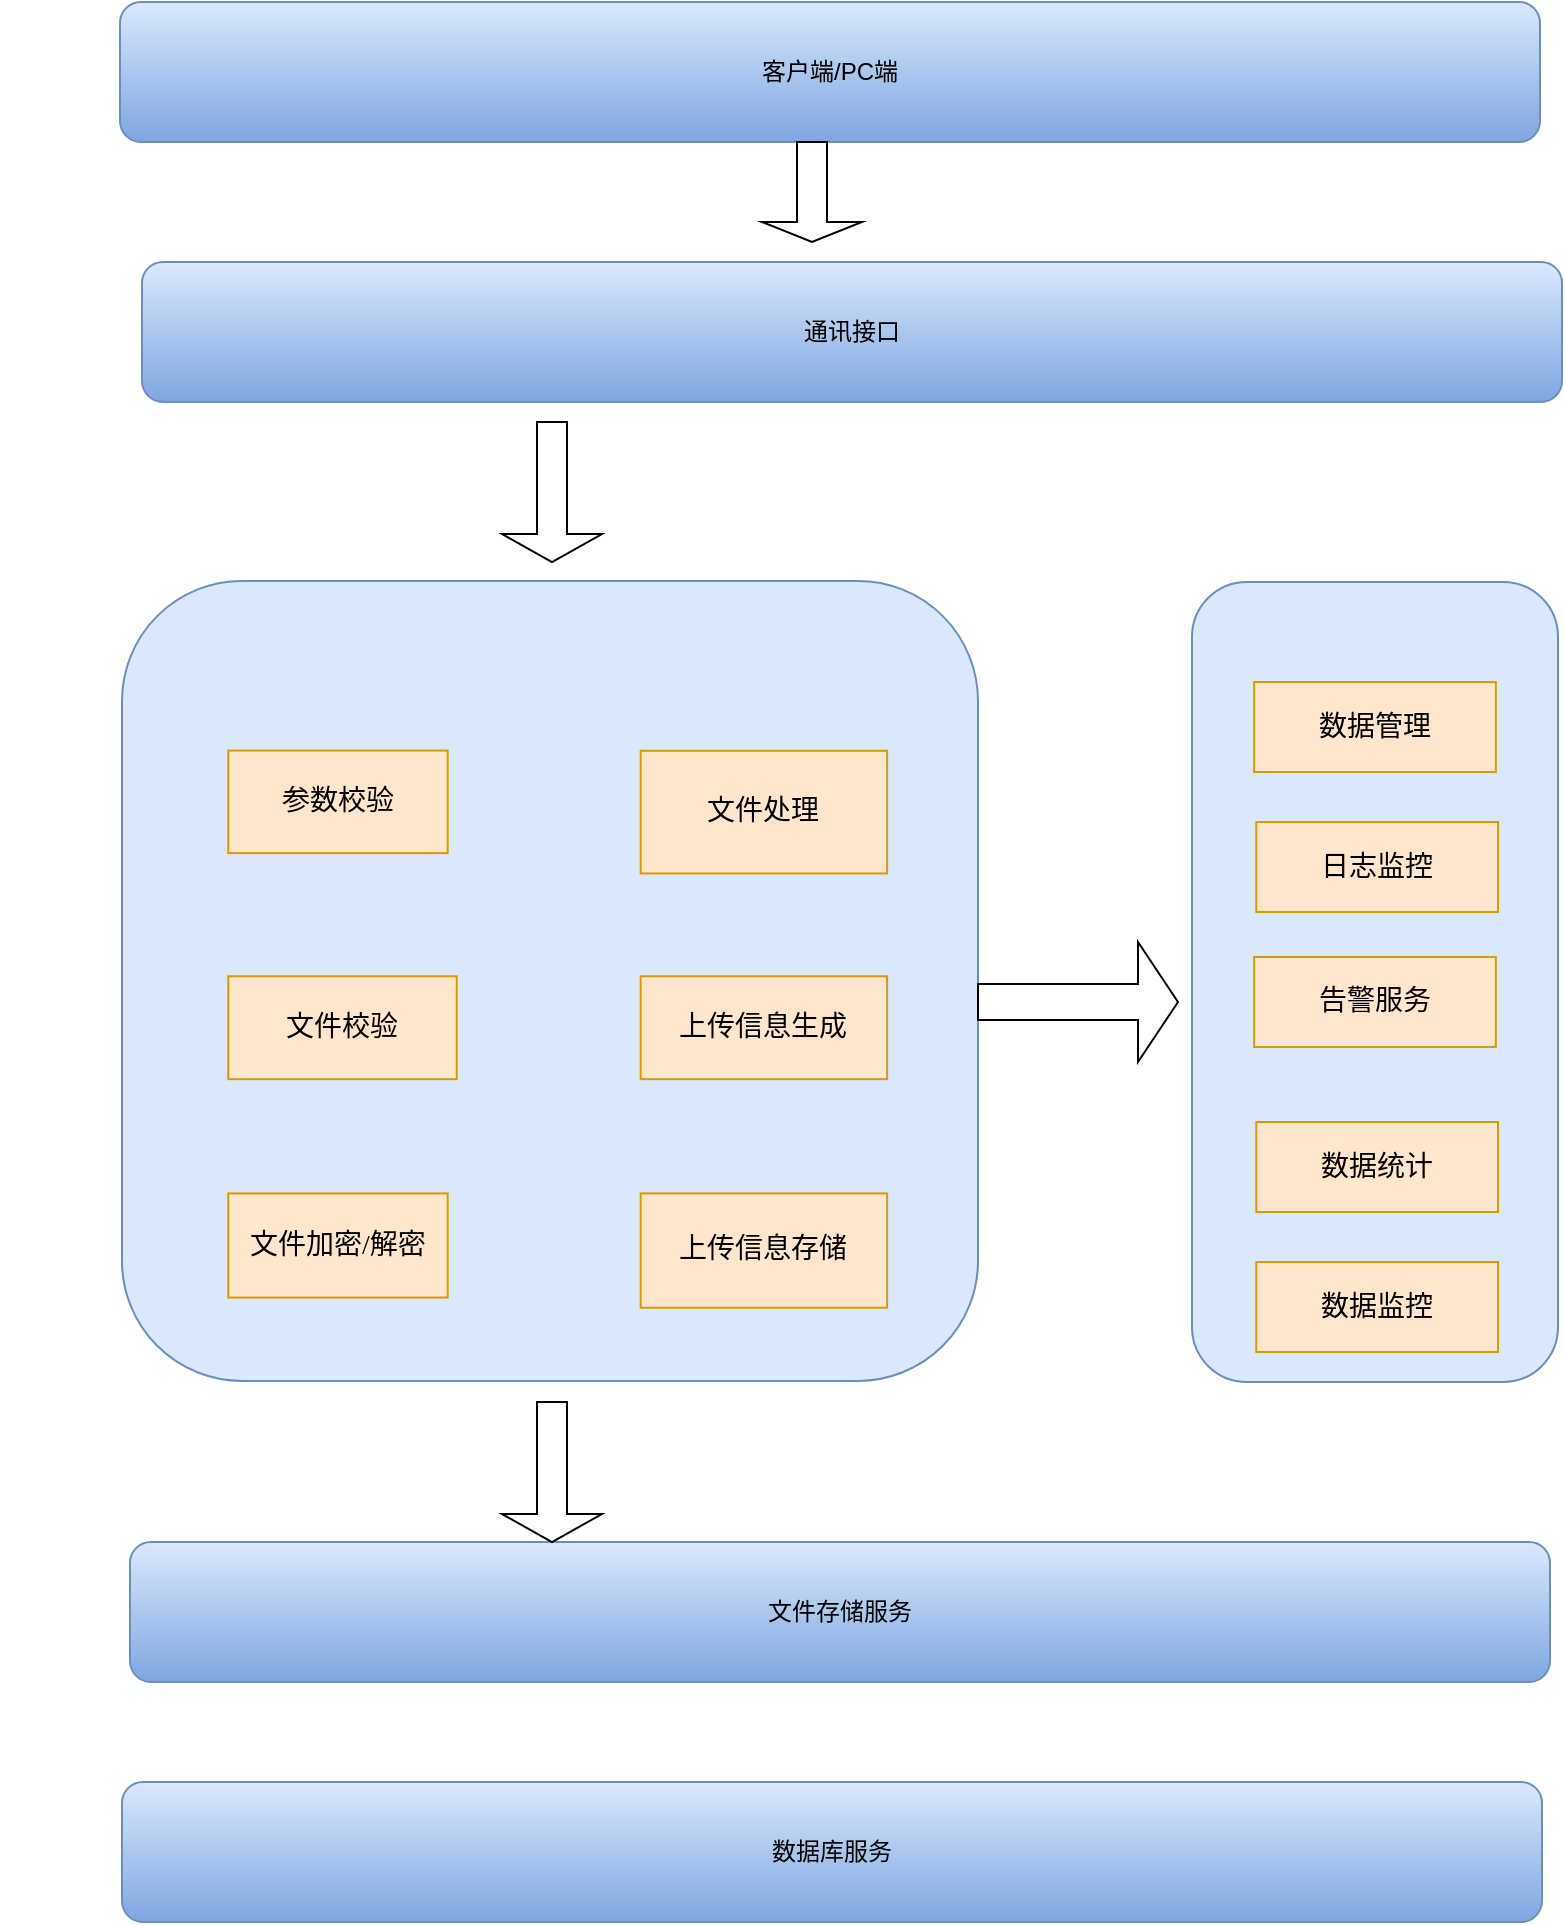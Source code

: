 <mxfile version="21.8.1" type="github">
  <diagram name="第 1 页" id="7OkAUjDwoRllwd6U5A5u">
    <mxGraphModel dx="1434" dy="771" grid="1" gridSize="10" guides="1" tooltips="1" connect="1" arrows="1" fold="1" page="1" pageScale="1" pageWidth="827" pageHeight="1169" math="0" shadow="0">
      <root>
        <mxCell id="0" />
        <mxCell id="1" parent="0" />
        <mxCell id="Yp657dhm-lCMpmulG1Qh-21" value="" style="group" vertex="1" connectable="0" parent="1">
          <mxGeometry x="59" y="30" width="710" height="70" as="geometry" />
        </mxCell>
        <mxCell id="Yp657dhm-lCMpmulG1Qh-22" value="客户端/PC端" style="rounded=1;whiteSpace=wrap;html=1;fillColor=#dae8fc;strokeColor=#6c8ebf;gradientColor=#7ea6e0;" vertex="1" parent="Yp657dhm-lCMpmulG1Qh-21">
          <mxGeometry x="60" y="-30" width="710" height="70" as="geometry" />
        </mxCell>
        <mxCell id="Yp657dhm-lCMpmulG1Qh-26" value="" style="shape=singleArrow;direction=south;whiteSpace=wrap;html=1;" vertex="1" parent="1">
          <mxGeometry x="440" y="70" width="50" height="50" as="geometry" />
        </mxCell>
        <mxCell id="Yp657dhm-lCMpmulG1Qh-42" value="通讯接口" style="rounded=1;whiteSpace=wrap;html=1;fillColor=#dae8fc;strokeColor=#6c8ebf;gradientColor=#7ea6e0;" vertex="1" parent="1">
          <mxGeometry x="130" y="130" width="710" height="70" as="geometry" />
        </mxCell>
        <mxCell id="Yp657dhm-lCMpmulG1Qh-43" value="" style="group" vertex="1" connectable="0" parent="1">
          <mxGeometry x="120" y="290" width="718" height="420" as="geometry" />
        </mxCell>
        <mxCell id="Yp657dhm-lCMpmulG1Qh-15" value="" style="group" vertex="1" connectable="0" parent="Yp657dhm-lCMpmulG1Qh-43">
          <mxGeometry y="20" width="428" height="400" as="geometry" />
        </mxCell>
        <mxCell id="Yp657dhm-lCMpmulG1Qh-16" value="" style="rounded=1;whiteSpace=wrap;html=1;fillColor=#dae8fc;strokeColor=#6c8ebf;" vertex="1" parent="Yp657dhm-lCMpmulG1Qh-15">
          <mxGeometry y="-20.513" width="428.0" height="400.0" as="geometry" />
        </mxCell>
        <mxCell id="Yp657dhm-lCMpmulG1Qh-17" value="&lt;p style=&quot;margin: 0pt 0pt 0.0pt; text-align: justify; font-family: &amp;quot;Times New Roman&amp;quot;; font-size: 10.5pt;&quot; class=&quot;MsoNormal&quot;&gt;参数校验&lt;/p&gt;" style="rounded=0;whiteSpace=wrap;html=1;fillColor=#ffe6cc;strokeColor=#d79b00;" vertex="1" parent="Yp657dhm-lCMpmulG1Qh-15">
          <mxGeometry x="53.139" y="64.284" width="109.687" height="51.271" as="geometry" />
        </mxCell>
        <mxCell id="Yp657dhm-lCMpmulG1Qh-30" value="&lt;p style=&quot;margin: 0pt 0pt 0.0pt; text-align: justify; font-family: &amp;quot;Times New Roman&amp;quot;; font-size: 10.5pt;&quot; class=&quot;MsoNormal&quot;&gt;文件校验&lt;/p&gt;" style="rounded=0;whiteSpace=wrap;html=1;fillColor=#ffe6cc;strokeColor=#d79b00;" vertex="1" parent="Yp657dhm-lCMpmulG1Qh-15">
          <mxGeometry x="53.141" y="177.143" width="114.233" height="51.429" as="geometry" />
        </mxCell>
        <mxCell id="Yp657dhm-lCMpmulG1Qh-31" value="&lt;p style=&quot;margin: 0pt 0pt 0.0pt; text-align: justify; font-family: &amp;quot;Times New Roman&amp;quot;; font-size: 10.5pt;&quot; class=&quot;MsoNormal&quot;&gt;上传信息生成&lt;/p&gt;" style="rounded=0;whiteSpace=wrap;html=1;fillColor=#ffe6cc;strokeColor=#d79b00;" vertex="1" parent="Yp657dhm-lCMpmulG1Qh-15">
          <mxGeometry x="259.346" y="177.143" width="123.223" height="51.429" as="geometry" />
        </mxCell>
        <mxCell id="Yp657dhm-lCMpmulG1Qh-32" value="&lt;p style=&quot;margin: 0pt 0pt 0.0pt; text-align: justify; font-family: &amp;quot;Times New Roman&amp;quot;; font-size: 10.5pt;&quot; class=&quot;MsoNormal&quot;&gt;上传信息存储&lt;/p&gt;" style="rounded=0;whiteSpace=wrap;html=1;fillColor=#ffe6cc;strokeColor=#d79b00;" vertex="1" parent="Yp657dhm-lCMpmulG1Qh-15">
          <mxGeometry x="259.346" y="285.703" width="123.223" height="57.154" as="geometry" />
        </mxCell>
        <mxCell id="Yp657dhm-lCMpmulG1Qh-33" value="&lt;p style=&quot;margin: 0pt 0pt 0.0pt; text-align: justify; font-family: &amp;quot;Times New Roman&amp;quot;; font-size: 10.5pt;&quot; class=&quot;MsoNormal&quot;&gt;文件加密/解密&lt;/p&gt;" style="rounded=0;whiteSpace=wrap;html=1;fillColor=#ffe6cc;strokeColor=#d79b00;" vertex="1" parent="Yp657dhm-lCMpmulG1Qh-15">
          <mxGeometry x="53.139" y="285.71" width="109.687" height="52.053" as="geometry" />
        </mxCell>
        <mxCell id="Yp657dhm-lCMpmulG1Qh-34" value="&lt;p style=&quot;margin: 0pt 0pt 0.0pt; text-align: justify; font-family: &amp;quot;Times New Roman&amp;quot;; font-size: 10.5pt;&quot; class=&quot;MsoNormal&quot;&gt;文件处理&lt;/p&gt;" style="rounded=0;whiteSpace=wrap;html=1;fillColor=#ffe6cc;strokeColor=#d79b00;" vertex="1" parent="Yp657dhm-lCMpmulG1Qh-15">
          <mxGeometry x="259.346" y="64.4" width="123.223" height="61.314" as="geometry" />
        </mxCell>
        <mxCell id="Yp657dhm-lCMpmulG1Qh-38" value="" style="rounded=1;whiteSpace=wrap;html=1;fillColor=#dae8fc;strokeColor=#6c8ebf;" vertex="1" parent="Yp657dhm-lCMpmulG1Qh-43">
          <mxGeometry x="535" width="183" height="400" as="geometry" />
        </mxCell>
        <mxCell id="Yp657dhm-lCMpmulG1Qh-39" value="&lt;p style=&quot;margin: 0pt 0pt 0.0pt; text-align: justify; font-family: &amp;quot;Times New Roman&amp;quot;; font-size: 10.5pt;&quot; class=&quot;MsoNormal&quot;&gt;数据统计&lt;/p&gt;" style="rounded=0;whiteSpace=wrap;html=1;fillColor=#ffe6cc;strokeColor=#d79b00;" vertex="1" parent="Yp657dhm-lCMpmulG1Qh-43">
          <mxGeometry x="567.154" y="270" width="120.845" height="45" as="geometry" />
        </mxCell>
        <mxCell id="Yp657dhm-lCMpmulG1Qh-40" value="&lt;p style=&quot;margin: 0pt 0pt 0.0pt; text-align: justify; font-family: &amp;quot;Times New Roman&amp;quot;; font-size: 10.5pt;&quot; class=&quot;MsoNormal&quot;&gt;数据管理&lt;/p&gt;" style="rounded=0;whiteSpace=wrap;html=1;fillColor=#ffe6cc;strokeColor=#d79b00;" vertex="1" parent="Yp657dhm-lCMpmulG1Qh-43">
          <mxGeometry x="566.074" y="50" width="120.845" height="45" as="geometry" />
        </mxCell>
        <mxCell id="Yp657dhm-lCMpmulG1Qh-41" value="" style="shape=singleArrow;direction=east;whiteSpace=wrap;html=1;" vertex="1" parent="Yp657dhm-lCMpmulG1Qh-43">
          <mxGeometry x="428" y="180" width="100" height="60" as="geometry" />
        </mxCell>
        <mxCell id="Yp657dhm-lCMpmulG1Qh-45" value="&lt;p style=&quot;margin: 0pt 0pt 0.0pt; text-align: justify; font-family: &amp;quot;Times New Roman&amp;quot;; font-size: 10.5pt;&quot; class=&quot;MsoNormal&quot;&gt;日志监控&lt;/p&gt;" style="rounded=0;whiteSpace=wrap;html=1;fillColor=#ffe6cc;strokeColor=#d79b00;" vertex="1" parent="Yp657dhm-lCMpmulG1Qh-43">
          <mxGeometry x="567.154" y="120" width="120.845" height="45" as="geometry" />
        </mxCell>
        <mxCell id="Yp657dhm-lCMpmulG1Qh-46" value="&lt;p style=&quot;margin: 0pt 0pt 0.0pt; text-align: justify; font-family: &amp;quot;Times New Roman&amp;quot;; font-size: 10.5pt;&quot; class=&quot;MsoNormal&quot;&gt;告警服务&lt;/p&gt;" style="rounded=0;whiteSpace=wrap;html=1;fillColor=#ffe6cc;strokeColor=#d79b00;" vertex="1" parent="Yp657dhm-lCMpmulG1Qh-43">
          <mxGeometry x="566.074" y="187.5" width="120.845" height="45" as="geometry" />
        </mxCell>
        <mxCell id="Yp657dhm-lCMpmulG1Qh-47" value="&lt;p style=&quot;margin: 0pt 0pt 0.0pt; text-align: justify; font-family: &amp;quot;Times New Roman&amp;quot;; font-size: 10.5pt;&quot; class=&quot;MsoNormal&quot;&gt;数据监控&lt;/p&gt;" style="rounded=0;whiteSpace=wrap;html=1;fillColor=#ffe6cc;strokeColor=#d79b00;" vertex="1" parent="Yp657dhm-lCMpmulG1Qh-43">
          <mxGeometry x="567.154" y="340" width="120.845" height="45" as="geometry" />
        </mxCell>
        <mxCell id="Yp657dhm-lCMpmulG1Qh-44" value="" style="shape=singleArrow;direction=south;whiteSpace=wrap;html=1;" vertex="1" parent="1">
          <mxGeometry x="310" y="210" width="50" height="70" as="geometry" />
        </mxCell>
        <mxCell id="Yp657dhm-lCMpmulG1Qh-48" value="文件存储服务" style="rounded=1;whiteSpace=wrap;html=1;fillColor=#dae8fc;strokeColor=#6c8ebf;gradientColor=#7ea6e0;" vertex="1" parent="1">
          <mxGeometry x="124" y="770" width="710" height="70" as="geometry" />
        </mxCell>
        <mxCell id="Yp657dhm-lCMpmulG1Qh-49" value="" style="shape=singleArrow;direction=south;whiteSpace=wrap;html=1;" vertex="1" parent="1">
          <mxGeometry x="310" y="700" width="50" height="70" as="geometry" />
        </mxCell>
        <mxCell id="Yp657dhm-lCMpmulG1Qh-50" value="数据库服务" style="rounded=1;whiteSpace=wrap;html=1;fillColor=#dae8fc;strokeColor=#6c8ebf;gradientColor=#7ea6e0;" vertex="1" parent="1">
          <mxGeometry x="120" y="890" width="710" height="70" as="geometry" />
        </mxCell>
      </root>
    </mxGraphModel>
  </diagram>
</mxfile>
